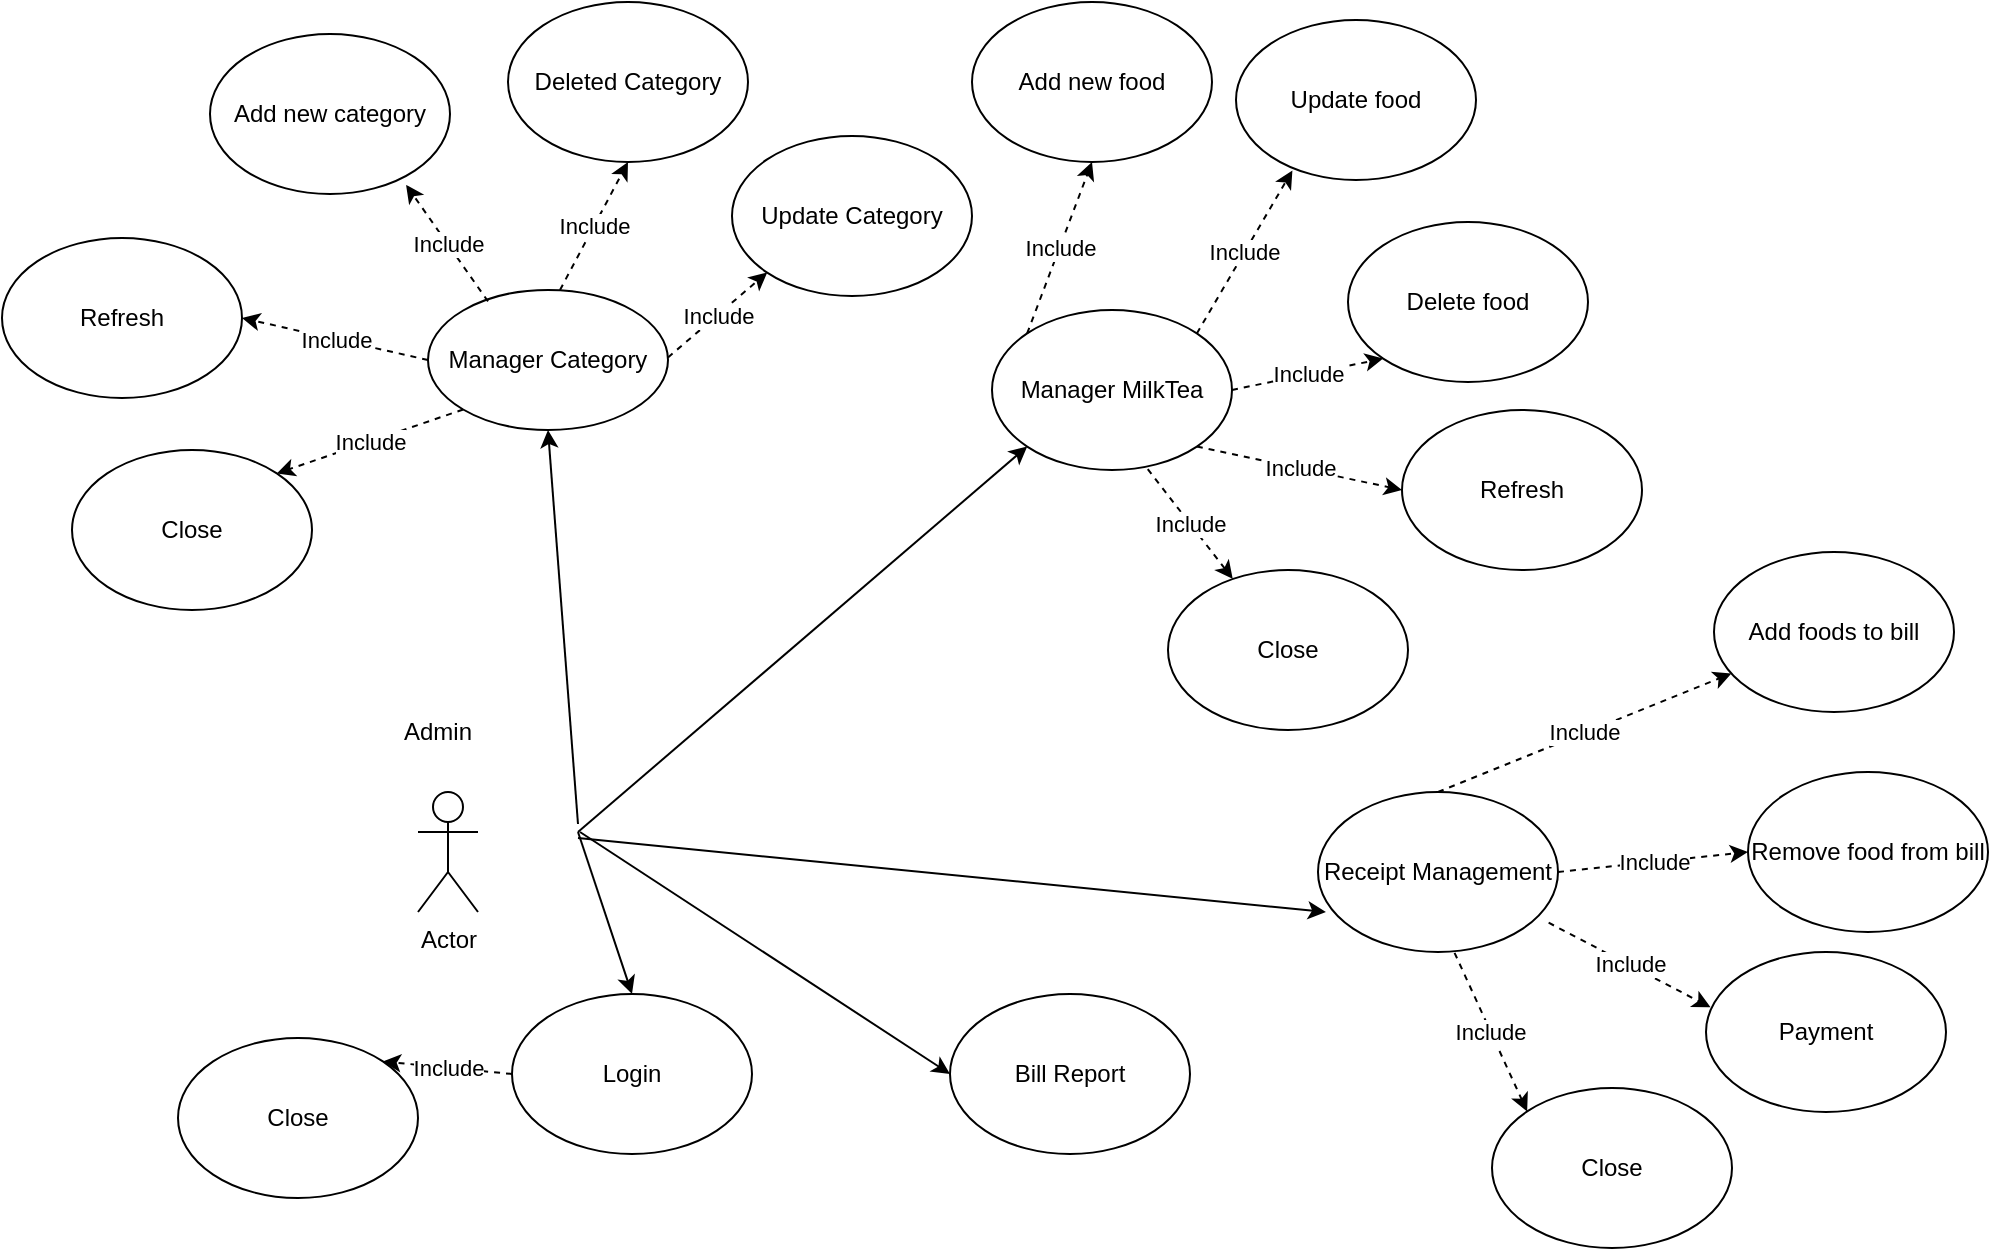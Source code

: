 <mxfile version="14.5.1" type="github">
  <diagram id="WR0fnqzpUvogeY7HLXCb" name="Page-1">
    <mxGraphModel dx="2342" dy="693" grid="0" gridSize="10" guides="1" tooltips="1" connect="1" arrows="1" fold="1" page="1" pageScale="1" pageWidth="1169" pageHeight="1654" math="0" shadow="0">
      <root>
        <mxCell id="0" />
        <mxCell id="1" parent="0" />
        <mxCell id="ZEzgqD3dTgIoIWU3gzUH-41" value="Actor" style="shape=umlActor;verticalLabelPosition=bottom;verticalAlign=top;html=1;outlineConnect=0;" parent="1" vertex="1">
          <mxGeometry x="140" y="1200" width="30" height="60" as="geometry" />
        </mxCell>
        <mxCell id="ZEzgqD3dTgIoIWU3gzUH-43" value="Login" style="ellipse;whiteSpace=wrap;html=1;" parent="1" vertex="1">
          <mxGeometry x="187" y="1301" width="120" height="80" as="geometry" />
        </mxCell>
        <mxCell id="ZEzgqD3dTgIoIWU3gzUH-44" value="Manager MilkTea" style="ellipse;whiteSpace=wrap;html=1;" parent="1" vertex="1">
          <mxGeometry x="427" y="959" width="120" height="80" as="geometry" />
        </mxCell>
        <mxCell id="ZEzgqD3dTgIoIWU3gzUH-49" value="" style="endArrow=classic;html=1;entryX=0;entryY=1;entryDx=0;entryDy=0;" parent="1" target="ZEzgqD3dTgIoIWU3gzUH-44" edge="1">
          <mxGeometry width="50" height="50" relative="1" as="geometry">
            <mxPoint x="220" y="1220" as="sourcePoint" />
            <mxPoint x="270" y="1170" as="targetPoint" />
          </mxGeometry>
        </mxCell>
        <mxCell id="ZEzgqD3dTgIoIWU3gzUH-51" value="" style="endArrow=classic;html=1;entryX=0.033;entryY=0.75;entryDx=0;entryDy=0;entryPerimeter=0;" parent="1" target="Fly2N4VJo_kIdEsInrdJ-1" edge="1">
          <mxGeometry width="50" height="50" relative="1" as="geometry">
            <mxPoint x="220" y="1223" as="sourcePoint" />
            <mxPoint x="413" y="1219" as="targetPoint" />
          </mxGeometry>
        </mxCell>
        <mxCell id="ZEzgqD3dTgIoIWU3gzUH-54" value="" style="endArrow=classic;html=1;entryX=0.5;entryY=0;entryDx=0;entryDy=0;" parent="1" target="ZEzgqD3dTgIoIWU3gzUH-43" edge="1">
          <mxGeometry width="50" height="50" relative="1" as="geometry">
            <mxPoint x="220" y="1220" as="sourcePoint" />
            <mxPoint x="350" y="1420" as="targetPoint" />
          </mxGeometry>
        </mxCell>
        <mxCell id="ZEzgqD3dTgIoIWU3gzUH-56" value="Update food" style="ellipse;whiteSpace=wrap;html=1;" parent="1" vertex="1">
          <mxGeometry x="549" y="814" width="120" height="80" as="geometry" />
        </mxCell>
        <mxCell id="ZEzgqD3dTgIoIWU3gzUH-57" value="Delete food" style="ellipse;whiteSpace=wrap;html=1;" parent="1" vertex="1">
          <mxGeometry x="605" y="915" width="120" height="80" as="geometry" />
        </mxCell>
        <mxCell id="ZEzgqD3dTgIoIWU3gzUH-58" value="Add new food" style="ellipse;whiteSpace=wrap;html=1;" parent="1" vertex="1">
          <mxGeometry x="417" y="805" width="120" height="80" as="geometry" />
        </mxCell>
        <mxCell id="_EkDEBfy_FiJQWjqEdkb-1" value="Include" style="endArrow=classic;html=1;entryX=0.5;entryY=1;entryDx=0;entryDy=0;exitX=0;exitY=0;exitDx=0;exitDy=0;dashed=1;" parent="1" source="ZEzgqD3dTgIoIWU3gzUH-44" target="ZEzgqD3dTgIoIWU3gzUH-58" edge="1">
          <mxGeometry width="50" height="50" relative="1" as="geometry">
            <mxPoint x="220" y="900" as="sourcePoint" />
            <mxPoint x="370" y="900" as="targetPoint" />
          </mxGeometry>
        </mxCell>
        <mxCell id="_EkDEBfy_FiJQWjqEdkb-2" value="Include" style="endArrow=classic;html=1;entryX=0.235;entryY=0.94;entryDx=0;entryDy=0;exitX=1;exitY=0;exitDx=0;exitDy=0;dashed=1;entryPerimeter=0;" parent="1" source="ZEzgqD3dTgIoIWU3gzUH-44" target="ZEzgqD3dTgIoIWU3gzUH-56" edge="1">
          <mxGeometry width="50" height="50" relative="1" as="geometry">
            <mxPoint x="410" y="900" as="sourcePoint" />
            <mxPoint x="560" y="900" as="targetPoint" />
          </mxGeometry>
        </mxCell>
        <mxCell id="_EkDEBfy_FiJQWjqEdkb-3" value="Include" style="endArrow=classic;html=1;entryX=0;entryY=1;entryDx=0;entryDy=0;exitX=1;exitY=0.5;exitDx=0;exitDy=0;dashed=1;" parent="1" source="ZEzgqD3dTgIoIWU3gzUH-44" target="ZEzgqD3dTgIoIWU3gzUH-57" edge="1">
          <mxGeometry width="50" height="50" relative="1" as="geometry">
            <mxPoint x="590" y="989.5" as="sourcePoint" />
            <mxPoint x="740" y="989.5" as="targetPoint" />
          </mxGeometry>
        </mxCell>
        <mxCell id="K3Wm1dJaWriowburXV3m-1" value="Admin" style="text;html=1;strokeColor=none;fillColor=none;align=center;verticalAlign=middle;whiteSpace=wrap;rounded=0;" parent="1" vertex="1">
          <mxGeometry x="130" y="1160" width="40" height="20" as="geometry" />
        </mxCell>
        <mxCell id="Fly2N4VJo_kIdEsInrdJ-1" value="Receipt Management" style="ellipse;whiteSpace=wrap;html=1;" parent="1" vertex="1">
          <mxGeometry x="590" y="1200" width="120" height="80" as="geometry" />
        </mxCell>
        <mxCell id="Fly2N4VJo_kIdEsInrdJ-2" value="Remove food from bill" style="ellipse;whiteSpace=wrap;html=1;" parent="1" vertex="1">
          <mxGeometry x="805" y="1190" width="120" height="80" as="geometry" />
        </mxCell>
        <mxCell id="Fly2N4VJo_kIdEsInrdJ-4" value="Add foods to bill" style="ellipse;whiteSpace=wrap;html=1;" parent="1" vertex="1">
          <mxGeometry x="788" y="1080" width="120" height="80" as="geometry" />
        </mxCell>
        <mxCell id="Fly2N4VJo_kIdEsInrdJ-5" value="Include" style="endArrow=classic;html=1;exitX=0.5;exitY=0;exitDx=0;exitDy=0;dashed=1;" parent="1" source="Fly2N4VJo_kIdEsInrdJ-1" target="Fly2N4VJo_kIdEsInrdJ-4" edge="1">
          <mxGeometry width="50" height="50" relative="1" as="geometry">
            <mxPoint x="499" y="1075" as="sourcePoint" />
            <mxPoint x="649" y="1075" as="targetPoint" />
          </mxGeometry>
        </mxCell>
        <mxCell id="Fly2N4VJo_kIdEsInrdJ-6" value="Include" style="endArrow=classic;html=1;entryX=0;entryY=0.5;entryDx=0;entryDy=0;exitX=1;exitY=0.5;exitDx=0;exitDy=0;dashed=1;" parent="1" source="Fly2N4VJo_kIdEsInrdJ-1" target="Fly2N4VJo_kIdEsInrdJ-2" edge="1">
          <mxGeometry width="50" height="50" relative="1" as="geometry">
            <mxPoint x="689" y="1075" as="sourcePoint" />
            <mxPoint x="839" y="1075" as="targetPoint" />
          </mxGeometry>
        </mxCell>
        <mxCell id="Fly2N4VJo_kIdEsInrdJ-11" value="Bill Report" style="ellipse;whiteSpace=wrap;html=1;" parent="1" vertex="1">
          <mxGeometry x="406" y="1301" width="120" height="80" as="geometry" />
        </mxCell>
        <mxCell id="Fly2N4VJo_kIdEsInrdJ-12" value="" style="endArrow=classic;html=1;entryX=0;entryY=0.5;entryDx=0;entryDy=0;" parent="1" target="Fly2N4VJo_kIdEsInrdJ-11" edge="1">
          <mxGeometry width="50" height="50" relative="1" as="geometry">
            <mxPoint x="221" y="1220" as="sourcePoint" />
            <mxPoint x="450" y="1392" as="targetPoint" />
          </mxGeometry>
        </mxCell>
        <mxCell id="jiIVkECfn5aKBiefjf44-1" value="Manager Category" style="ellipse;whiteSpace=wrap;html=1;" vertex="1" parent="1">
          <mxGeometry x="145" y="949" width="120" height="70" as="geometry" />
        </mxCell>
        <mxCell id="jiIVkECfn5aKBiefjf44-2" value="" style="endArrow=classic;html=1;entryX=0.5;entryY=1;entryDx=0;entryDy=0;" edge="1" parent="1" target="jiIVkECfn5aKBiefjf44-1">
          <mxGeometry width="50" height="50" relative="1" as="geometry">
            <mxPoint x="220" y="1216" as="sourcePoint" />
            <mxPoint x="394.574" y="959.644" as="targetPoint" />
          </mxGeometry>
        </mxCell>
        <mxCell id="jiIVkECfn5aKBiefjf44-3" value="Add new category" style="ellipse;whiteSpace=wrap;html=1;" vertex="1" parent="1">
          <mxGeometry x="36" y="821" width="120" height="80" as="geometry" />
        </mxCell>
        <mxCell id="jiIVkECfn5aKBiefjf44-4" value="Deleted Category" style="ellipse;whiteSpace=wrap;html=1;" vertex="1" parent="1">
          <mxGeometry x="185" y="805" width="120" height="80" as="geometry" />
        </mxCell>
        <mxCell id="jiIVkECfn5aKBiefjf44-5" value="Update Category" style="ellipse;whiteSpace=wrap;html=1;" vertex="1" parent="1">
          <mxGeometry x="297" y="872" width="120" height="80" as="geometry" />
        </mxCell>
        <mxCell id="jiIVkECfn5aKBiefjf44-8" value="Include" style="endArrow=classic;html=1;entryX=0;entryY=1;entryDx=0;entryDy=0;exitX=0;exitY=0;exitDx=0;exitDy=0;dashed=1;" edge="1" parent="1" target="jiIVkECfn5aKBiefjf44-5">
          <mxGeometry width="50" height="50" relative="1" as="geometry">
            <mxPoint x="265.004" y="982.716" as="sourcePoint" />
            <mxPoint x="297.43" y="897" as="targetPoint" />
          </mxGeometry>
        </mxCell>
        <mxCell id="jiIVkECfn5aKBiefjf44-9" value="Include" style="endArrow=classic;html=1;entryX=0.5;entryY=1;entryDx=0;entryDy=0;exitX=0;exitY=0;exitDx=0;exitDy=0;dashed=1;" edge="1" parent="1" target="jiIVkECfn5aKBiefjf44-4">
          <mxGeometry width="50" height="50" relative="1" as="geometry">
            <mxPoint x="211.004" y="948.996" as="sourcePoint" />
            <mxPoint x="243.43" y="863.28" as="targetPoint" />
          </mxGeometry>
        </mxCell>
        <mxCell id="jiIVkECfn5aKBiefjf44-10" value="Include" style="endArrow=classic;html=1;entryX=0.817;entryY=0.943;entryDx=0;entryDy=0;exitX=0;exitY=0;exitDx=0;exitDy=0;dashed=1;entryPerimeter=0;" edge="1" parent="1" target="jiIVkECfn5aKBiefjf44-3">
          <mxGeometry width="50" height="50" relative="1" as="geometry">
            <mxPoint x="175.004" y="954.716" as="sourcePoint" />
            <mxPoint x="207.43" y="869" as="targetPoint" />
          </mxGeometry>
        </mxCell>
        <mxCell id="jiIVkECfn5aKBiefjf44-11" value="Refresh" style="ellipse;whiteSpace=wrap;html=1;" vertex="1" parent="1">
          <mxGeometry x="632" y="1009" width="120" height="80" as="geometry" />
        </mxCell>
        <mxCell id="jiIVkECfn5aKBiefjf44-12" value="Include" style="endArrow=classic;html=1;entryX=0;entryY=0.5;entryDx=0;entryDy=0;exitX=1;exitY=1;exitDx=0;exitDy=0;dashed=1;" edge="1" parent="1" source="ZEzgqD3dTgIoIWU3gzUH-44" target="jiIVkECfn5aKBiefjf44-11">
          <mxGeometry width="50" height="50" relative="1" as="geometry">
            <mxPoint x="557" y="1009" as="sourcePoint" />
            <mxPoint x="632.574" y="993.284" as="targetPoint" />
          </mxGeometry>
        </mxCell>
        <mxCell id="jiIVkECfn5aKBiefjf44-13" value="Close" style="ellipse;whiteSpace=wrap;html=1;" vertex="1" parent="1">
          <mxGeometry x="515" y="1089" width="120" height="80" as="geometry" />
        </mxCell>
        <mxCell id="jiIVkECfn5aKBiefjf44-14" value="Include" style="endArrow=classic;html=1;exitX=0.649;exitY=0.994;exitDx=0;exitDy=0;dashed=1;exitPerimeter=0;" edge="1" parent="1" source="ZEzgqD3dTgIoIWU3gzUH-44" target="jiIVkECfn5aKBiefjf44-13">
          <mxGeometry width="50" height="50" relative="1" as="geometry">
            <mxPoint x="539.426" y="1037.284" as="sourcePoint" />
            <mxPoint x="642" y="1059" as="targetPoint" />
          </mxGeometry>
        </mxCell>
        <mxCell id="jiIVkECfn5aKBiefjf44-15" value="Refresh" style="ellipse;whiteSpace=wrap;html=1;" vertex="1" parent="1">
          <mxGeometry x="-68" y="923" width="120" height="80" as="geometry" />
        </mxCell>
        <mxCell id="jiIVkECfn5aKBiefjf44-16" value="Close" style="ellipse;whiteSpace=wrap;html=1;" vertex="1" parent="1">
          <mxGeometry x="-33" y="1029" width="120" height="80" as="geometry" />
        </mxCell>
        <mxCell id="jiIVkECfn5aKBiefjf44-17" value="Include" style="endArrow=classic;html=1;entryX=1;entryY=0.5;entryDx=0;entryDy=0;exitX=0;exitY=0.5;exitDx=0;exitDy=0;dashed=1;" edge="1" parent="1" source="jiIVkECfn5aKBiefjf44-1" target="jiIVkECfn5aKBiefjf44-15">
          <mxGeometry width="50" height="50" relative="1" as="geometry">
            <mxPoint x="185.004" y="964.716" as="sourcePoint" />
            <mxPoint x="144.04" y="906.44" as="targetPoint" />
          </mxGeometry>
        </mxCell>
        <mxCell id="jiIVkECfn5aKBiefjf44-18" value="Include" style="endArrow=classic;html=1;entryX=1;entryY=0;entryDx=0;entryDy=0;exitX=0;exitY=1;exitDx=0;exitDy=0;dashed=1;" edge="1" parent="1" source="jiIVkECfn5aKBiefjf44-1" target="jiIVkECfn5aKBiefjf44-16">
          <mxGeometry width="50" height="50" relative="1" as="geometry">
            <mxPoint x="195.004" y="974.716" as="sourcePoint" />
            <mxPoint x="154.04" y="916.44" as="targetPoint" />
          </mxGeometry>
        </mxCell>
        <mxCell id="jiIVkECfn5aKBiefjf44-19" value="Include" style="endArrow=classic;html=1;exitX=0;exitY=0.5;exitDx=0;exitDy=0;dashed=1;entryX=1;entryY=0;entryDx=0;entryDy=0;" edge="1" parent="1" source="ZEzgqD3dTgIoIWU3gzUH-43" target="jiIVkECfn5aKBiefjf44-20">
          <mxGeometry width="50" height="50" relative="1" as="geometry">
            <mxPoint x="225.484" y="1413.996" as="sourcePoint" />
            <mxPoint x="174" y="1407" as="targetPoint" />
          </mxGeometry>
        </mxCell>
        <mxCell id="jiIVkECfn5aKBiefjf44-20" value="Close" style="ellipse;whiteSpace=wrap;html=1;" vertex="1" parent="1">
          <mxGeometry x="20" y="1323" width="120" height="80" as="geometry" />
        </mxCell>
        <mxCell id="jiIVkECfn5aKBiefjf44-21" value="Close" style="ellipse;whiteSpace=wrap;html=1;" vertex="1" parent="1">
          <mxGeometry x="677" y="1348" width="120" height="80" as="geometry" />
        </mxCell>
        <mxCell id="jiIVkECfn5aKBiefjf44-22" value="Include" style="endArrow=classic;html=1;entryX=0;entryY=0;entryDx=0;entryDy=0;exitX=0.569;exitY=1.005;exitDx=0;exitDy=0;dashed=1;exitPerimeter=0;" edge="1" parent="1" source="Fly2N4VJo_kIdEsInrdJ-1" target="jiIVkECfn5aKBiefjf44-21">
          <mxGeometry width="50" height="50" relative="1" as="geometry">
            <mxPoint x="720" y="1250" as="sourcePoint" />
            <mxPoint x="821.0" y="1227" as="targetPoint" />
          </mxGeometry>
        </mxCell>
        <mxCell id="jiIVkECfn5aKBiefjf44-23" value="Payment" style="ellipse;whiteSpace=wrap;html=1;" vertex="1" parent="1">
          <mxGeometry x="784" y="1280" width="120" height="80" as="geometry" />
        </mxCell>
        <mxCell id="jiIVkECfn5aKBiefjf44-24" value="Include" style="endArrow=classic;html=1;entryX=0.019;entryY=0.346;entryDx=0;entryDy=0;exitX=0.961;exitY=0.817;exitDx=0;exitDy=0;dashed=1;exitPerimeter=0;entryPerimeter=0;" edge="1" parent="1" source="Fly2N4VJo_kIdEsInrdJ-1" target="jiIVkECfn5aKBiefjf44-23">
          <mxGeometry width="50" height="50" relative="1" as="geometry">
            <mxPoint x="720" y="1250" as="sourcePoint" />
            <mxPoint x="815" y="1240" as="targetPoint" />
          </mxGeometry>
        </mxCell>
      </root>
    </mxGraphModel>
  </diagram>
</mxfile>
